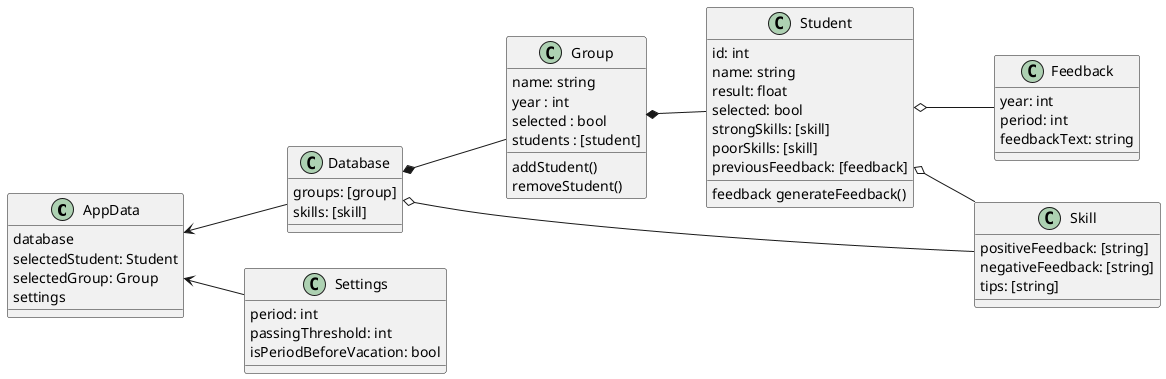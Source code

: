 @startuml DataClasses
left to right direction

class AppData {
    database
    selectedStudent: Student
    selectedGroup: Group
    settings
}

class Database {
    groups: [group]
    skills: [skill]
}

class Group {
    name: string
    year : int
    selected : bool
    students : [student]
    addStudent()
    removeStudent()
}

class Student {
    id: int
    name: string
    result: float
    selected: bool
    strongSkills: [skill]
    poorSkills: [skill]
    previousFeedback: [feedback]
    feedback generateFeedback()
}

class Feedback {
    year: int
    period: int
    feedbackText: string
}

class Skill {
    positiveFeedback: [string]
    negativeFeedback: [string]
    tips: [string]
}

class Settings {
    period: int
    passingThreshold: int
    isPeriodBeforeVacation: bool
}

' Relationships
AppData <-- Database
AppData <-- Settings

Database *-- Group
Database o-- Skill
Group *-- Student
Student o-- Feedback
Student o-- Skill

@enduml